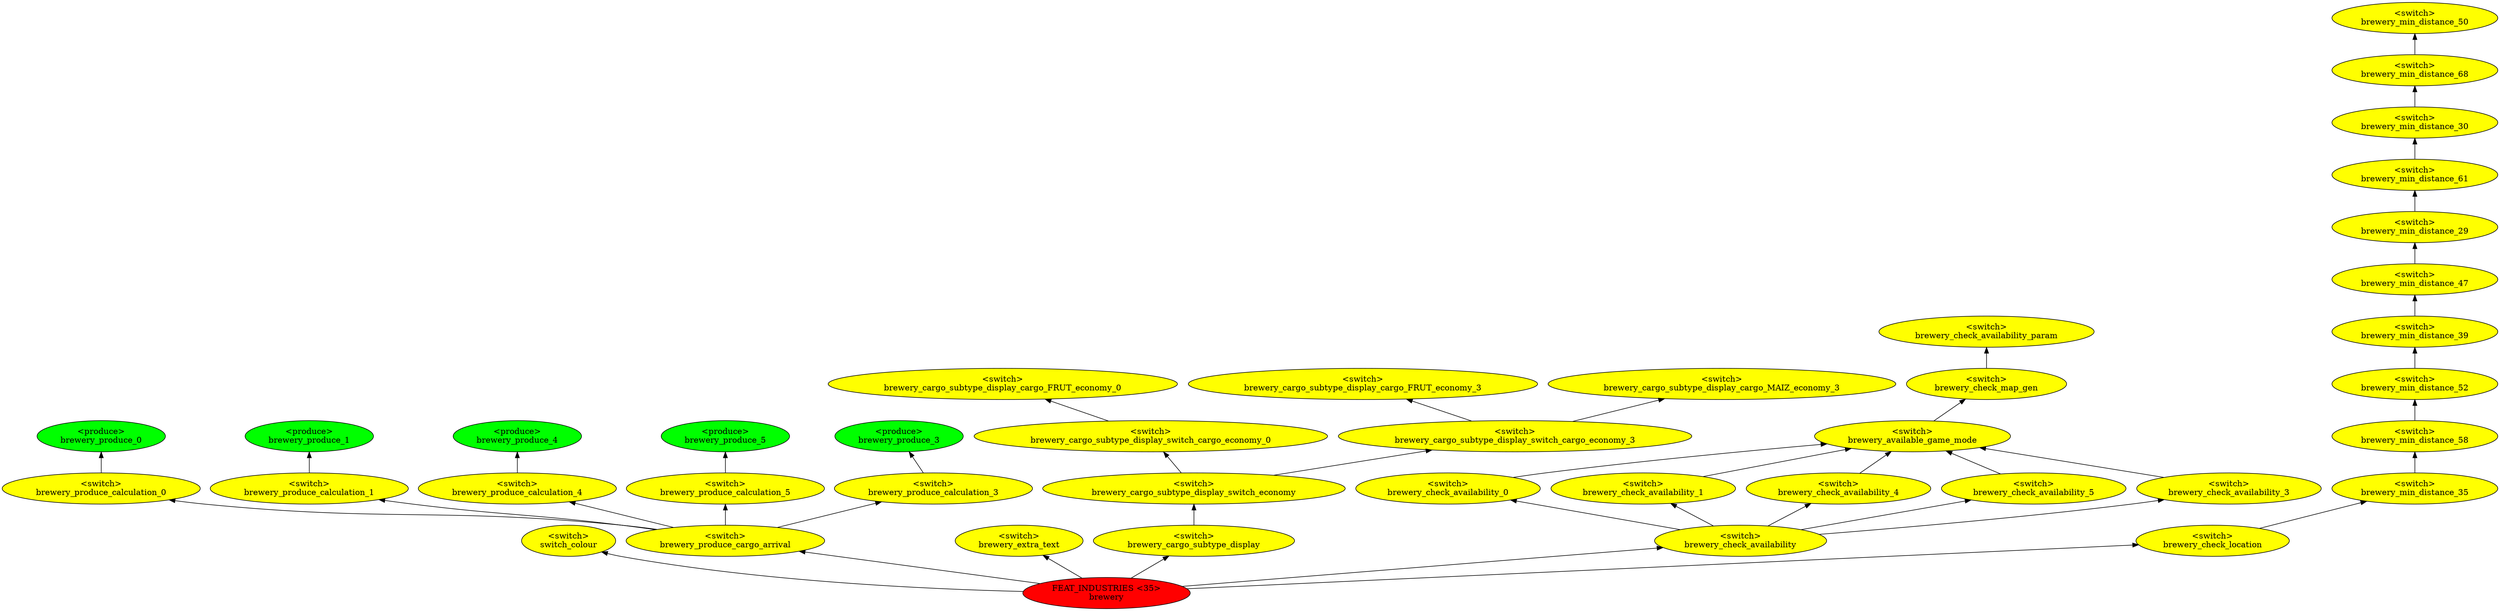digraph {
rankdir="BT"
switch_colour [fillcolor=yellow style="filled" label="<switch>\nswitch_colour"]
brewery_produce_0 [fillcolor=green style="filled" label="<produce>\nbrewery_produce_0"]
brewery_produce_calculation_0 [fillcolor=yellow style="filled" label="<switch>\nbrewery_produce_calculation_0"]
brewery_produce_1 [fillcolor=green style="filled" label="<produce>\nbrewery_produce_1"]
brewery_produce_calculation_1 [fillcolor=yellow style="filled" label="<switch>\nbrewery_produce_calculation_1"]
brewery_produce_4 [fillcolor=green style="filled" label="<produce>\nbrewery_produce_4"]
brewery_produce_calculation_4 [fillcolor=yellow style="filled" label="<switch>\nbrewery_produce_calculation_4"]
brewery_produce_5 [fillcolor=green style="filled" label="<produce>\nbrewery_produce_5"]
brewery_produce_calculation_5 [fillcolor=yellow style="filled" label="<switch>\nbrewery_produce_calculation_5"]
brewery_produce_3 [fillcolor=green style="filled" label="<produce>\nbrewery_produce_3"]
brewery_produce_calculation_3 [fillcolor=yellow style="filled" label="<switch>\nbrewery_produce_calculation_3"]
brewery_produce_cargo_arrival [fillcolor=yellow style="filled" label="<switch>\nbrewery_produce_cargo_arrival"]
brewery_extra_text [fillcolor=yellow style="filled" label="<switch>\nbrewery_extra_text"]
brewery_cargo_subtype_display_cargo_FRUT_economy_0 [fillcolor=yellow style="filled" label="<switch>\nbrewery_cargo_subtype_display_cargo_FRUT_economy_0"]
brewery_cargo_subtype_display_switch_cargo_economy_0 [fillcolor=yellow style="filled" label="<switch>\nbrewery_cargo_subtype_display_switch_cargo_economy_0"]
brewery_cargo_subtype_display_cargo_FRUT_economy_3 [fillcolor=yellow style="filled" label="<switch>\nbrewery_cargo_subtype_display_cargo_FRUT_economy_3"]
brewery_cargo_subtype_display_cargo_MAIZ_economy_3 [fillcolor=yellow style="filled" label="<switch>\nbrewery_cargo_subtype_display_cargo_MAIZ_economy_3"]
brewery_cargo_subtype_display_switch_cargo_economy_3 [fillcolor=yellow style="filled" label="<switch>\nbrewery_cargo_subtype_display_switch_cargo_economy_3"]
brewery_cargo_subtype_display_switch_economy [fillcolor=yellow style="filled" label="<switch>\nbrewery_cargo_subtype_display_switch_economy"]
brewery_cargo_subtype_display [fillcolor=yellow style="filled" label="<switch>\nbrewery_cargo_subtype_display"]
brewery_check_availability_param [fillcolor=yellow style="filled" label="<switch>\nbrewery_check_availability_param"]
brewery_check_map_gen [fillcolor=yellow style="filled" label="<switch>\nbrewery_check_map_gen"]
brewery_available_game_mode [fillcolor=yellow style="filled" label="<switch>\nbrewery_available_game_mode"]
brewery_check_availability_0 [fillcolor=yellow style="filled" label="<switch>\nbrewery_check_availability_0"]
brewery_check_availability_1 [fillcolor=yellow style="filled" label="<switch>\nbrewery_check_availability_1"]
brewery_check_availability_4 [fillcolor=yellow style="filled" label="<switch>\nbrewery_check_availability_4"]
brewery_check_availability_5 [fillcolor=yellow style="filled" label="<switch>\nbrewery_check_availability_5"]
brewery_check_availability_3 [fillcolor=yellow style="filled" label="<switch>\nbrewery_check_availability_3"]
brewery_check_availability [fillcolor=yellow style="filled" label="<switch>\nbrewery_check_availability"]
brewery_min_distance_50 [fillcolor=yellow style="filled" label="<switch>\nbrewery_min_distance_50"]
brewery_min_distance_68 [fillcolor=yellow style="filled" label="<switch>\nbrewery_min_distance_68"]
brewery_min_distance_30 [fillcolor=yellow style="filled" label="<switch>\nbrewery_min_distance_30"]
brewery_min_distance_61 [fillcolor=yellow style="filled" label="<switch>\nbrewery_min_distance_61"]
brewery_min_distance_29 [fillcolor=yellow style="filled" label="<switch>\nbrewery_min_distance_29"]
brewery_min_distance_47 [fillcolor=yellow style="filled" label="<switch>\nbrewery_min_distance_47"]
brewery_min_distance_39 [fillcolor=yellow style="filled" label="<switch>\nbrewery_min_distance_39"]
brewery_min_distance_52 [fillcolor=yellow style="filled" label="<switch>\nbrewery_min_distance_52"]
brewery_min_distance_58 [fillcolor=yellow style="filled" label="<switch>\nbrewery_min_distance_58"]
brewery_min_distance_35 [fillcolor=yellow style="filled" label="<switch>\nbrewery_min_distance_35"]
brewery_check_location [fillcolor=yellow style="filled" label="<switch>\nbrewery_check_location"]
brewery [fillcolor=red style="filled" label="FEAT_INDUSTRIES <35>\nbrewery"]
brewery->brewery_extra_text
brewery_produce_cargo_arrival->brewery_produce_calculation_4
brewery_check_availability->brewery_check_availability_1
brewery_produce_cargo_arrival->brewery_produce_calculation_5
brewery_cargo_subtype_display_switch_economy->brewery_cargo_subtype_display_switch_cargo_economy_0
brewery_check_availability_3->brewery_available_game_mode
brewery_min_distance_39->brewery_min_distance_47
brewery_produce_cargo_arrival->brewery_produce_calculation_1
brewery_check_location->brewery_min_distance_35
brewery_check_availability_0->brewery_available_game_mode
brewery->brewery_produce_cargo_arrival
brewery_cargo_subtype_display_switch_economy->brewery_cargo_subtype_display_switch_cargo_economy_3
brewery_check_availability->brewery_check_availability_4
brewery->brewery_cargo_subtype_display
brewery_produce_calculation_5->brewery_produce_5
brewery_check_availability->brewery_check_availability_5
brewery_min_distance_52->brewery_min_distance_39
brewery_produce_calculation_4->brewery_produce_4
brewery->brewery_check_location
brewery_produce_cargo_arrival->brewery_produce_calculation_3
brewery_min_distance_29->brewery_min_distance_61
brewery_produce_calculation_1->brewery_produce_1
brewery_check_availability_5->brewery_available_game_mode
brewery_cargo_subtype_display_switch_cargo_economy_3->brewery_cargo_subtype_display_cargo_MAIZ_economy_3
brewery_cargo_subtype_display->brewery_cargo_subtype_display_switch_economy
brewery_min_distance_61->brewery_min_distance_30
brewery_min_distance_30->brewery_min_distance_68
brewery->brewery_check_availability
brewery_produce_cargo_arrival->brewery_produce_calculation_0
brewery_check_availability->brewery_check_availability_3
brewery_min_distance_35->brewery_min_distance_58
brewery_available_game_mode->brewery_check_map_gen
brewery_min_distance_47->brewery_min_distance_29
brewery_produce_calculation_0->brewery_produce_0
brewery_check_availability_4->brewery_available_game_mode
brewery_cargo_subtype_display_switch_cargo_economy_0->brewery_cargo_subtype_display_cargo_FRUT_economy_0
brewery_cargo_subtype_display_switch_cargo_economy_3->brewery_cargo_subtype_display_cargo_FRUT_economy_3
brewery_check_map_gen->brewery_check_availability_param
brewery_min_distance_58->brewery_min_distance_52
brewery->switch_colour
brewery_check_availability_1->brewery_available_game_mode
brewery_check_availability->brewery_check_availability_0
brewery_min_distance_68->brewery_min_distance_50
brewery_produce_calculation_3->brewery_produce_3
}
